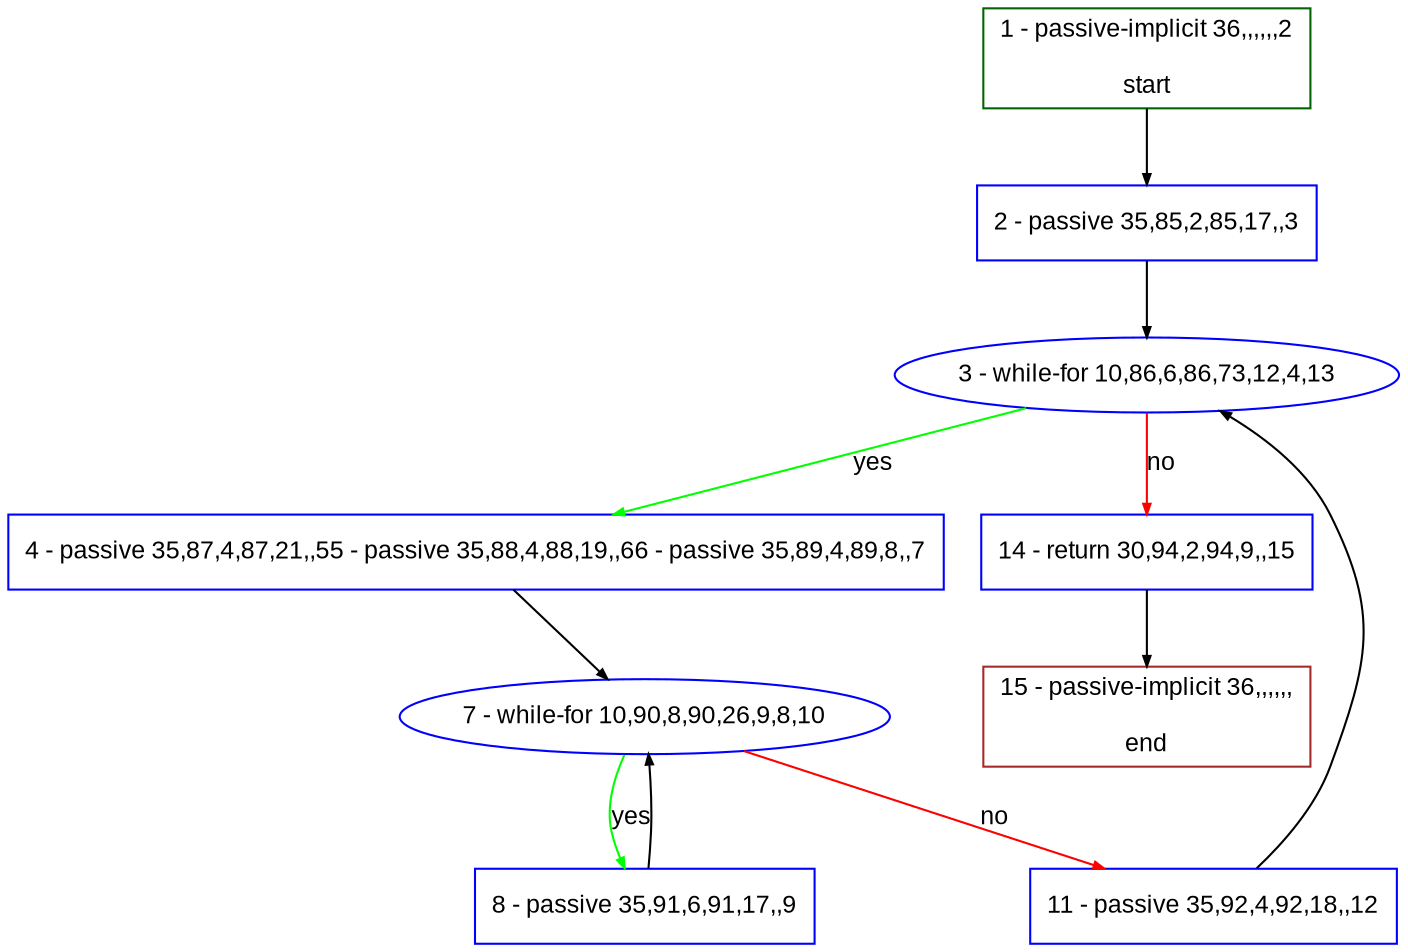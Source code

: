 digraph "" {
  graph [pack="true", label="", fontsize="12", packmode="clust", fontname="Arial", fillcolor="#FFFFCC", bgcolor="white", style="rounded,filled", compound="true"];
  node [node_initialized="no", label="", color="grey", fontsize="12", fillcolor="white", fontname="Arial", style="filled", shape="rectangle", compound="true", fixedsize="false"];
  edge [fontcolor="black", arrowhead="normal", arrowtail="none", arrowsize="0.5", ltail="", label="", color="black", fontsize="12", lhead="", fontname="Arial", dir="forward", compound="true"];
  __N1 [label="2 - passive 35,85,2,85,17,,3", color="#0000ff", fillcolor="#ffffff", style="filled", shape="box"];
  __N2 [label="1 - passive-implicit 36,,,,,,2\n\nstart", color="#006400", fillcolor="#ffffff", style="filled", shape="box"];
  __N3 [label="3 - while-for 10,86,6,86,73,12,4,13", color="#0000ff", fillcolor="#ffffff", style="filled", shape="oval"];
  __N4 [label="4 - passive 35,87,4,87,21,,55 - passive 35,88,4,88,19,,66 - passive 35,89,4,89,8,,7", color="#0000ff", fillcolor="#ffffff", style="filled", shape="box"];
  __N5 [label="14 - return 30,94,2,94,9,,15", color="#0000ff", fillcolor="#ffffff", style="filled", shape="box"];
  __N6 [label="7 - while-for 10,90,8,90,26,9,8,10", color="#0000ff", fillcolor="#ffffff", style="filled", shape="oval"];
  __N7 [label="8 - passive 35,91,6,91,17,,9", color="#0000ff", fillcolor="#ffffff", style="filled", shape="box"];
  __N8 [label="11 - passive 35,92,4,92,18,,12", color="#0000ff", fillcolor="#ffffff", style="filled", shape="box"];
  __N9 [label="15 - passive-implicit 36,,,,,,\n\nend", color="#a52a2a", fillcolor="#ffffff", style="filled", shape="box"];
  __N2 -> __N1 [arrowhead="normal", arrowtail="none", color="#000000", label="", dir="forward"];
  __N1 -> __N3 [arrowhead="normal", arrowtail="none", color="#000000", label="", dir="forward"];
  __N3 -> __N4 [arrowhead="normal", arrowtail="none", color="#00ff00", label="yes", dir="forward"];
  __N3 -> __N5 [arrowhead="normal", arrowtail="none", color="#ff0000", label="no", dir="forward"];
  __N4 -> __N6 [arrowhead="normal", arrowtail="none", color="#000000", label="", dir="forward"];
  __N6 -> __N7 [arrowhead="normal", arrowtail="none", color="#00ff00", label="yes", dir="forward"];
  __N7 -> __N6 [arrowhead="normal", arrowtail="none", color="#000000", label="", dir="forward"];
  __N6 -> __N8 [arrowhead="normal", arrowtail="none", color="#ff0000", label="no", dir="forward"];
  __N8 -> __N3 [arrowhead="normal", arrowtail="none", color="#000000", label="", dir="forward"];
  __N5 -> __N9 [arrowhead="normal", arrowtail="none", color="#000000", label="", dir="forward"];
}
